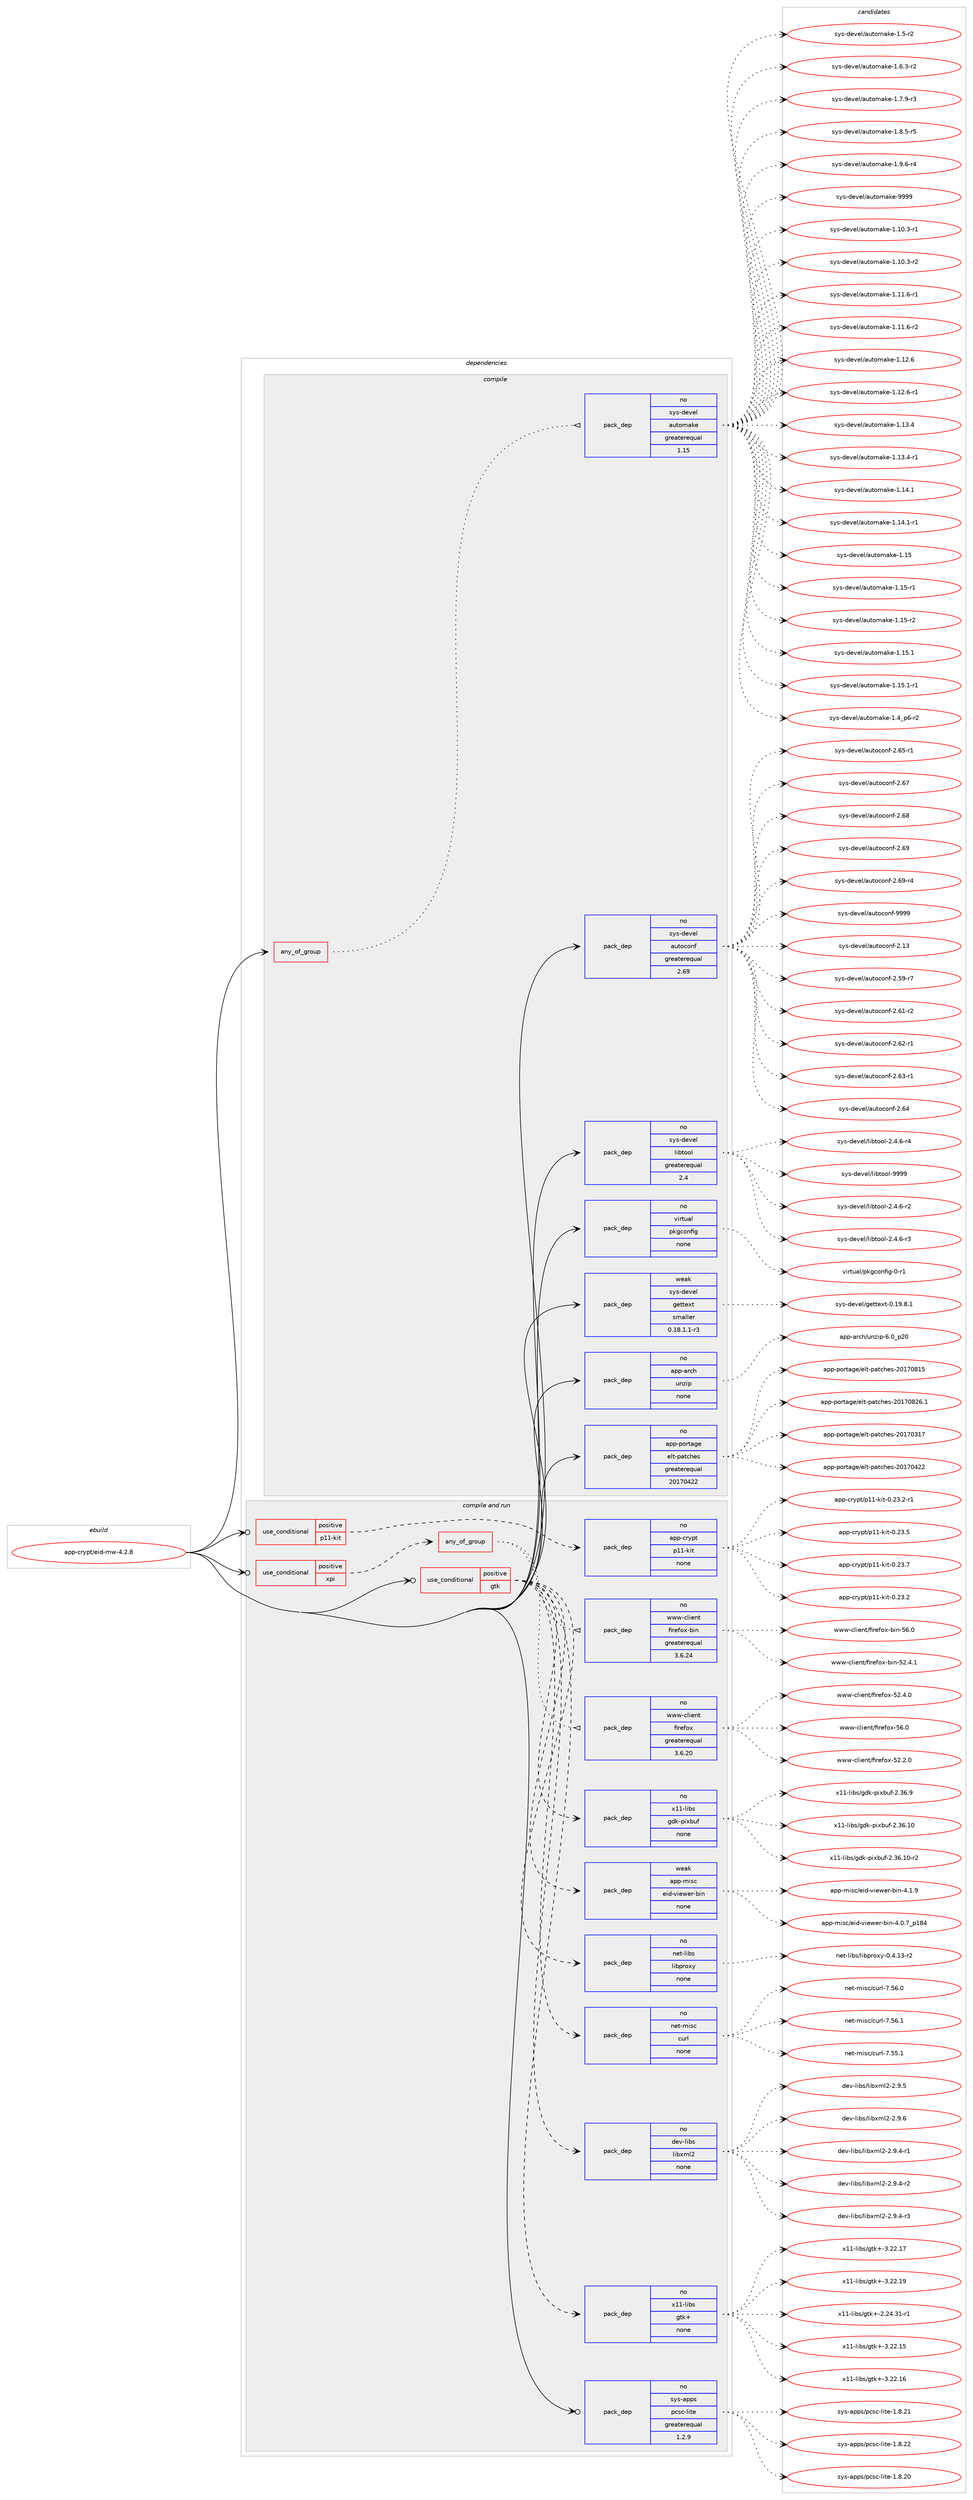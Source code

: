 digraph prolog {

# *************
# Graph options
# *************

newrank=true;
concentrate=true;
compound=true;
graph [rankdir=LR,fontname=Helvetica,fontsize=10,ranksep=1.5];#, ranksep=2.5, nodesep=0.2];
edge  [arrowhead=vee];
node  [fontname=Helvetica,fontsize=10];

# **********
# The ebuild
# **********

subgraph cluster_leftcol {
color=gray;
rank=same;
label=<<i>ebuild</i>>;
id [label="app-crypt/eid-mw-4.2.8", color=red, width=4, href="../app-crypt/eid-mw-4.2.8.svg"];
}

# ****************
# The dependencies
# ****************

subgraph cluster_midcol {
color=gray;
label=<<i>dependencies</i>>;
subgraph cluster_compile {
fillcolor="#eeeeee";
style=filled;
label=<<i>compile</i>>;
subgraph any227 {
dependency12502 [label=<<TABLE BORDER="0" CELLBORDER="1" CELLSPACING="0" CELLPADDING="4"><TR><TD CELLPADDING="10">any_of_group</TD></TR></TABLE>>, shape=none, color=red];subgraph pack8966 {
dependency12503 [label=<<TABLE BORDER="0" CELLBORDER="1" CELLSPACING="0" CELLPADDING="4" WIDTH="220"><TR><TD ROWSPAN="6" CELLPADDING="30">pack_dep</TD></TR><TR><TD WIDTH="110">no</TD></TR><TR><TD>sys-devel</TD></TR><TR><TD>automake</TD></TR><TR><TD>greaterequal</TD></TR><TR><TD>1.15</TD></TR></TABLE>>, shape=none, color=blue];
}
dependency12502:e -> dependency12503:w [weight=20,style="dotted",arrowhead="oinv"];
}
id:e -> dependency12502:w [weight=20,style="solid",arrowhead="vee"];
subgraph pack8967 {
dependency12504 [label=<<TABLE BORDER="0" CELLBORDER="1" CELLSPACING="0" CELLPADDING="4" WIDTH="220"><TR><TD ROWSPAN="6" CELLPADDING="30">pack_dep</TD></TR><TR><TD WIDTH="110">no</TD></TR><TR><TD>app-arch</TD></TR><TR><TD>unzip</TD></TR><TR><TD>none</TD></TR><TR><TD></TD></TR></TABLE>>, shape=none, color=blue];
}
id:e -> dependency12504:w [weight=20,style="solid",arrowhead="vee"];
subgraph pack8968 {
dependency12505 [label=<<TABLE BORDER="0" CELLBORDER="1" CELLSPACING="0" CELLPADDING="4" WIDTH="220"><TR><TD ROWSPAN="6" CELLPADDING="30">pack_dep</TD></TR><TR><TD WIDTH="110">no</TD></TR><TR><TD>app-portage</TD></TR><TR><TD>elt-patches</TD></TR><TR><TD>greaterequal</TD></TR><TR><TD>20170422</TD></TR></TABLE>>, shape=none, color=blue];
}
id:e -> dependency12505:w [weight=20,style="solid",arrowhead="vee"];
subgraph pack8969 {
dependency12506 [label=<<TABLE BORDER="0" CELLBORDER="1" CELLSPACING="0" CELLPADDING="4" WIDTH="220"><TR><TD ROWSPAN="6" CELLPADDING="30">pack_dep</TD></TR><TR><TD WIDTH="110">no</TD></TR><TR><TD>sys-devel</TD></TR><TR><TD>autoconf</TD></TR><TR><TD>greaterequal</TD></TR><TR><TD>2.69</TD></TR></TABLE>>, shape=none, color=blue];
}
id:e -> dependency12506:w [weight=20,style="solid",arrowhead="vee"];
subgraph pack8970 {
dependency12507 [label=<<TABLE BORDER="0" CELLBORDER="1" CELLSPACING="0" CELLPADDING="4" WIDTH="220"><TR><TD ROWSPAN="6" CELLPADDING="30">pack_dep</TD></TR><TR><TD WIDTH="110">no</TD></TR><TR><TD>sys-devel</TD></TR><TR><TD>libtool</TD></TR><TR><TD>greaterequal</TD></TR><TR><TD>2.4</TD></TR></TABLE>>, shape=none, color=blue];
}
id:e -> dependency12507:w [weight=20,style="solid",arrowhead="vee"];
subgraph pack8971 {
dependency12508 [label=<<TABLE BORDER="0" CELLBORDER="1" CELLSPACING="0" CELLPADDING="4" WIDTH="220"><TR><TD ROWSPAN="6" CELLPADDING="30">pack_dep</TD></TR><TR><TD WIDTH="110">no</TD></TR><TR><TD>virtual</TD></TR><TR><TD>pkgconfig</TD></TR><TR><TD>none</TD></TR><TR><TD></TD></TR></TABLE>>, shape=none, color=blue];
}
id:e -> dependency12508:w [weight=20,style="solid",arrowhead="vee"];
subgraph pack8972 {
dependency12509 [label=<<TABLE BORDER="0" CELLBORDER="1" CELLSPACING="0" CELLPADDING="4" WIDTH="220"><TR><TD ROWSPAN="6" CELLPADDING="30">pack_dep</TD></TR><TR><TD WIDTH="110">weak</TD></TR><TR><TD>sys-devel</TD></TR><TR><TD>gettext</TD></TR><TR><TD>smaller</TD></TR><TR><TD>0.18.1.1-r3</TD></TR></TABLE>>, shape=none, color=blue];
}
id:e -> dependency12509:w [weight=20,style="solid",arrowhead="vee"];
}
subgraph cluster_compileandrun {
fillcolor="#eeeeee";
style=filled;
label=<<i>compile and run</i>>;
subgraph cond3305 {
dependency12510 [label=<<TABLE BORDER="0" CELLBORDER="1" CELLSPACING="0" CELLPADDING="4"><TR><TD ROWSPAN="3" CELLPADDING="10">use_conditional</TD></TR><TR><TD>positive</TD></TR><TR><TD>gtk</TD></TR></TABLE>>, shape=none, color=red];
subgraph pack8973 {
dependency12511 [label=<<TABLE BORDER="0" CELLBORDER="1" CELLSPACING="0" CELLPADDING="4" WIDTH="220"><TR><TD ROWSPAN="6" CELLPADDING="30">pack_dep</TD></TR><TR><TD WIDTH="110">no</TD></TR><TR><TD>x11-libs</TD></TR><TR><TD>gdk-pixbuf</TD></TR><TR><TD>none</TD></TR><TR><TD></TD></TR></TABLE>>, shape=none, color=blue];
}
dependency12510:e -> dependency12511:w [weight=20,style="dashed",arrowhead="vee"];
subgraph pack8974 {
dependency12512 [label=<<TABLE BORDER="0" CELLBORDER="1" CELLSPACING="0" CELLPADDING="4" WIDTH="220"><TR><TD ROWSPAN="6" CELLPADDING="30">pack_dep</TD></TR><TR><TD WIDTH="110">no</TD></TR><TR><TD>x11-libs</TD></TR><TR><TD>gtk+</TD></TR><TR><TD>none</TD></TR><TR><TD></TD></TR></TABLE>>, shape=none, color=blue];
}
dependency12510:e -> dependency12512:w [weight=20,style="dashed",arrowhead="vee"];
subgraph pack8975 {
dependency12513 [label=<<TABLE BORDER="0" CELLBORDER="1" CELLSPACING="0" CELLPADDING="4" WIDTH="220"><TR><TD ROWSPAN="6" CELLPADDING="30">pack_dep</TD></TR><TR><TD WIDTH="110">no</TD></TR><TR><TD>dev-libs</TD></TR><TR><TD>libxml2</TD></TR><TR><TD>none</TD></TR><TR><TD></TD></TR></TABLE>>, shape=none, color=blue];
}
dependency12510:e -> dependency12513:w [weight=20,style="dashed",arrowhead="vee"];
subgraph pack8976 {
dependency12514 [label=<<TABLE BORDER="0" CELLBORDER="1" CELLSPACING="0" CELLPADDING="4" WIDTH="220"><TR><TD ROWSPAN="6" CELLPADDING="30">pack_dep</TD></TR><TR><TD WIDTH="110">no</TD></TR><TR><TD>net-misc</TD></TR><TR><TD>curl</TD></TR><TR><TD>none</TD></TR><TR><TD></TD></TR></TABLE>>, shape=none, color=blue];
}
dependency12510:e -> dependency12514:w [weight=20,style="dashed",arrowhead="vee"];
subgraph pack8977 {
dependency12515 [label=<<TABLE BORDER="0" CELLBORDER="1" CELLSPACING="0" CELLPADDING="4" WIDTH="220"><TR><TD ROWSPAN="6" CELLPADDING="30">pack_dep</TD></TR><TR><TD WIDTH="110">no</TD></TR><TR><TD>net-libs</TD></TR><TR><TD>libproxy</TD></TR><TR><TD>none</TD></TR><TR><TD></TD></TR></TABLE>>, shape=none, color=blue];
}
dependency12510:e -> dependency12515:w [weight=20,style="dashed",arrowhead="vee"];
subgraph pack8978 {
dependency12516 [label=<<TABLE BORDER="0" CELLBORDER="1" CELLSPACING="0" CELLPADDING="4" WIDTH="220"><TR><TD ROWSPAN="6" CELLPADDING="30">pack_dep</TD></TR><TR><TD WIDTH="110">weak</TD></TR><TR><TD>app-misc</TD></TR><TR><TD>eid-viewer-bin</TD></TR><TR><TD>none</TD></TR><TR><TD></TD></TR></TABLE>>, shape=none, color=blue];
}
dependency12510:e -> dependency12516:w [weight=20,style="dashed",arrowhead="vee"];
}
id:e -> dependency12510:w [weight=20,style="solid",arrowhead="odotvee"];
subgraph cond3306 {
dependency12517 [label=<<TABLE BORDER="0" CELLBORDER="1" CELLSPACING="0" CELLPADDING="4"><TR><TD ROWSPAN="3" CELLPADDING="10">use_conditional</TD></TR><TR><TD>positive</TD></TR><TR><TD>p11-kit</TD></TR></TABLE>>, shape=none, color=red];
subgraph pack8979 {
dependency12518 [label=<<TABLE BORDER="0" CELLBORDER="1" CELLSPACING="0" CELLPADDING="4" WIDTH="220"><TR><TD ROWSPAN="6" CELLPADDING="30">pack_dep</TD></TR><TR><TD WIDTH="110">no</TD></TR><TR><TD>app-crypt</TD></TR><TR><TD>p11-kit</TD></TR><TR><TD>none</TD></TR><TR><TD></TD></TR></TABLE>>, shape=none, color=blue];
}
dependency12517:e -> dependency12518:w [weight=20,style="dashed",arrowhead="vee"];
}
id:e -> dependency12517:w [weight=20,style="solid",arrowhead="odotvee"];
subgraph cond3307 {
dependency12519 [label=<<TABLE BORDER="0" CELLBORDER="1" CELLSPACING="0" CELLPADDING="4"><TR><TD ROWSPAN="3" CELLPADDING="10">use_conditional</TD></TR><TR><TD>positive</TD></TR><TR><TD>xpi</TD></TR></TABLE>>, shape=none, color=red];
subgraph any228 {
dependency12520 [label=<<TABLE BORDER="0" CELLBORDER="1" CELLSPACING="0" CELLPADDING="4"><TR><TD CELLPADDING="10">any_of_group</TD></TR></TABLE>>, shape=none, color=red];subgraph pack8980 {
dependency12521 [label=<<TABLE BORDER="0" CELLBORDER="1" CELLSPACING="0" CELLPADDING="4" WIDTH="220"><TR><TD ROWSPAN="6" CELLPADDING="30">pack_dep</TD></TR><TR><TD WIDTH="110">no</TD></TR><TR><TD>www-client</TD></TR><TR><TD>firefox-bin</TD></TR><TR><TD>greaterequal</TD></TR><TR><TD>3.6.24</TD></TR></TABLE>>, shape=none, color=blue];
}
dependency12520:e -> dependency12521:w [weight=20,style="dotted",arrowhead="oinv"];
subgraph pack8981 {
dependency12522 [label=<<TABLE BORDER="0" CELLBORDER="1" CELLSPACING="0" CELLPADDING="4" WIDTH="220"><TR><TD ROWSPAN="6" CELLPADDING="30">pack_dep</TD></TR><TR><TD WIDTH="110">no</TD></TR><TR><TD>www-client</TD></TR><TR><TD>firefox</TD></TR><TR><TD>greaterequal</TD></TR><TR><TD>3.6.20</TD></TR></TABLE>>, shape=none, color=blue];
}
dependency12520:e -> dependency12522:w [weight=20,style="dotted",arrowhead="oinv"];
}
dependency12519:e -> dependency12520:w [weight=20,style="dashed",arrowhead="vee"];
}
id:e -> dependency12519:w [weight=20,style="solid",arrowhead="odotvee"];
subgraph pack8982 {
dependency12523 [label=<<TABLE BORDER="0" CELLBORDER="1" CELLSPACING="0" CELLPADDING="4" WIDTH="220"><TR><TD ROWSPAN="6" CELLPADDING="30">pack_dep</TD></TR><TR><TD WIDTH="110">no</TD></TR><TR><TD>sys-apps</TD></TR><TR><TD>pcsc-lite</TD></TR><TR><TD>greaterequal</TD></TR><TR><TD>1.2.9</TD></TR></TABLE>>, shape=none, color=blue];
}
id:e -> dependency12523:w [weight=20,style="solid",arrowhead="odotvee"];
}
subgraph cluster_run {
fillcolor="#eeeeee";
style=filled;
label=<<i>run</i>>;
}
}

# **************
# The candidates
# **************

subgraph cluster_choices {
rank=same;
color=gray;
label=<<i>candidates</i>>;

subgraph choice8966 {
color=black;
nodesep=1;
choice11512111545100101118101108479711711611110997107101454946494846514511449 [label="sys-devel/automake-1.10.3-r1", color=red, width=4,href="../sys-devel/automake-1.10.3-r1.svg"];
choice11512111545100101118101108479711711611110997107101454946494846514511450 [label="sys-devel/automake-1.10.3-r2", color=red, width=4,href="../sys-devel/automake-1.10.3-r2.svg"];
choice11512111545100101118101108479711711611110997107101454946494946544511449 [label="sys-devel/automake-1.11.6-r1", color=red, width=4,href="../sys-devel/automake-1.11.6-r1.svg"];
choice11512111545100101118101108479711711611110997107101454946494946544511450 [label="sys-devel/automake-1.11.6-r2", color=red, width=4,href="../sys-devel/automake-1.11.6-r2.svg"];
choice1151211154510010111810110847971171161111099710710145494649504654 [label="sys-devel/automake-1.12.6", color=red, width=4,href="../sys-devel/automake-1.12.6.svg"];
choice11512111545100101118101108479711711611110997107101454946495046544511449 [label="sys-devel/automake-1.12.6-r1", color=red, width=4,href="../sys-devel/automake-1.12.6-r1.svg"];
choice1151211154510010111810110847971171161111099710710145494649514652 [label="sys-devel/automake-1.13.4", color=red, width=4,href="../sys-devel/automake-1.13.4.svg"];
choice11512111545100101118101108479711711611110997107101454946495146524511449 [label="sys-devel/automake-1.13.4-r1", color=red, width=4,href="../sys-devel/automake-1.13.4-r1.svg"];
choice1151211154510010111810110847971171161111099710710145494649524649 [label="sys-devel/automake-1.14.1", color=red, width=4,href="../sys-devel/automake-1.14.1.svg"];
choice11512111545100101118101108479711711611110997107101454946495246494511449 [label="sys-devel/automake-1.14.1-r1", color=red, width=4,href="../sys-devel/automake-1.14.1-r1.svg"];
choice115121115451001011181011084797117116111109971071014549464953 [label="sys-devel/automake-1.15", color=red, width=4,href="../sys-devel/automake-1.15.svg"];
choice1151211154510010111810110847971171161111099710710145494649534511449 [label="sys-devel/automake-1.15-r1", color=red, width=4,href="../sys-devel/automake-1.15-r1.svg"];
choice1151211154510010111810110847971171161111099710710145494649534511450 [label="sys-devel/automake-1.15-r2", color=red, width=4,href="../sys-devel/automake-1.15-r2.svg"];
choice1151211154510010111810110847971171161111099710710145494649534649 [label="sys-devel/automake-1.15.1", color=red, width=4,href="../sys-devel/automake-1.15.1.svg"];
choice11512111545100101118101108479711711611110997107101454946495346494511449 [label="sys-devel/automake-1.15.1-r1", color=red, width=4,href="../sys-devel/automake-1.15.1-r1.svg"];
choice115121115451001011181011084797117116111109971071014549465295112544511450 [label="sys-devel/automake-1.4_p6-r2", color=red, width=4,href="../sys-devel/automake-1.4_p6-r2.svg"];
choice11512111545100101118101108479711711611110997107101454946534511450 [label="sys-devel/automake-1.5-r2", color=red, width=4,href="../sys-devel/automake-1.5-r2.svg"];
choice115121115451001011181011084797117116111109971071014549465446514511450 [label="sys-devel/automake-1.6.3-r2", color=red, width=4,href="../sys-devel/automake-1.6.3-r2.svg"];
choice115121115451001011181011084797117116111109971071014549465546574511451 [label="sys-devel/automake-1.7.9-r3", color=red, width=4,href="../sys-devel/automake-1.7.9-r3.svg"];
choice115121115451001011181011084797117116111109971071014549465646534511453 [label="sys-devel/automake-1.8.5-r5", color=red, width=4,href="../sys-devel/automake-1.8.5-r5.svg"];
choice115121115451001011181011084797117116111109971071014549465746544511452 [label="sys-devel/automake-1.9.6-r4", color=red, width=4,href="../sys-devel/automake-1.9.6-r4.svg"];
choice115121115451001011181011084797117116111109971071014557575757 [label="sys-devel/automake-9999", color=red, width=4,href="../sys-devel/automake-9999.svg"];
dependency12503:e -> choice11512111545100101118101108479711711611110997107101454946494846514511449:w [style=dotted,weight="100"];
dependency12503:e -> choice11512111545100101118101108479711711611110997107101454946494846514511450:w [style=dotted,weight="100"];
dependency12503:e -> choice11512111545100101118101108479711711611110997107101454946494946544511449:w [style=dotted,weight="100"];
dependency12503:e -> choice11512111545100101118101108479711711611110997107101454946494946544511450:w [style=dotted,weight="100"];
dependency12503:e -> choice1151211154510010111810110847971171161111099710710145494649504654:w [style=dotted,weight="100"];
dependency12503:e -> choice11512111545100101118101108479711711611110997107101454946495046544511449:w [style=dotted,weight="100"];
dependency12503:e -> choice1151211154510010111810110847971171161111099710710145494649514652:w [style=dotted,weight="100"];
dependency12503:e -> choice11512111545100101118101108479711711611110997107101454946495146524511449:w [style=dotted,weight="100"];
dependency12503:e -> choice1151211154510010111810110847971171161111099710710145494649524649:w [style=dotted,weight="100"];
dependency12503:e -> choice11512111545100101118101108479711711611110997107101454946495246494511449:w [style=dotted,weight="100"];
dependency12503:e -> choice115121115451001011181011084797117116111109971071014549464953:w [style=dotted,weight="100"];
dependency12503:e -> choice1151211154510010111810110847971171161111099710710145494649534511449:w [style=dotted,weight="100"];
dependency12503:e -> choice1151211154510010111810110847971171161111099710710145494649534511450:w [style=dotted,weight="100"];
dependency12503:e -> choice1151211154510010111810110847971171161111099710710145494649534649:w [style=dotted,weight="100"];
dependency12503:e -> choice11512111545100101118101108479711711611110997107101454946495346494511449:w [style=dotted,weight="100"];
dependency12503:e -> choice115121115451001011181011084797117116111109971071014549465295112544511450:w [style=dotted,weight="100"];
dependency12503:e -> choice11512111545100101118101108479711711611110997107101454946534511450:w [style=dotted,weight="100"];
dependency12503:e -> choice115121115451001011181011084797117116111109971071014549465446514511450:w [style=dotted,weight="100"];
dependency12503:e -> choice115121115451001011181011084797117116111109971071014549465546574511451:w [style=dotted,weight="100"];
dependency12503:e -> choice115121115451001011181011084797117116111109971071014549465646534511453:w [style=dotted,weight="100"];
dependency12503:e -> choice115121115451001011181011084797117116111109971071014549465746544511452:w [style=dotted,weight="100"];
dependency12503:e -> choice115121115451001011181011084797117116111109971071014557575757:w [style=dotted,weight="100"];
}
subgraph choice8967 {
color=black;
nodesep=1;
choice971121124597114991044711711012210511245544648951125048 [label="app-arch/unzip-6.0_p20", color=red, width=4,href="../app-arch/unzip-6.0_p20.svg"];
dependency12504:e -> choice971121124597114991044711711012210511245544648951125048:w [style=dotted,weight="100"];
}
subgraph choice8968 {
color=black;
nodesep=1;
choice97112112451121111141169710310147101108116451129711699104101115455048495548514955 [label="app-portage/elt-patches-20170317", color=red, width=4,href="../app-portage/elt-patches-20170317.svg"];
choice97112112451121111141169710310147101108116451129711699104101115455048495548525050 [label="app-portage/elt-patches-20170422", color=red, width=4,href="../app-portage/elt-patches-20170422.svg"];
choice97112112451121111141169710310147101108116451129711699104101115455048495548564953 [label="app-portage/elt-patches-20170815", color=red, width=4,href="../app-portage/elt-patches-20170815.svg"];
choice971121124511211111411697103101471011081164511297116991041011154550484955485650544649 [label="app-portage/elt-patches-20170826.1", color=red, width=4,href="../app-portage/elt-patches-20170826.1.svg"];
dependency12505:e -> choice97112112451121111141169710310147101108116451129711699104101115455048495548514955:w [style=dotted,weight="100"];
dependency12505:e -> choice97112112451121111141169710310147101108116451129711699104101115455048495548525050:w [style=dotted,weight="100"];
dependency12505:e -> choice97112112451121111141169710310147101108116451129711699104101115455048495548564953:w [style=dotted,weight="100"];
dependency12505:e -> choice971121124511211111411697103101471011081164511297116991041011154550484955485650544649:w [style=dotted,weight="100"];
}
subgraph choice8969 {
color=black;
nodesep=1;
choice115121115451001011181011084797117116111991111101024550464951 [label="sys-devel/autoconf-2.13", color=red, width=4,href="../sys-devel/autoconf-2.13.svg"];
choice1151211154510010111810110847971171161119911111010245504653574511455 [label="sys-devel/autoconf-2.59-r7", color=red, width=4,href="../sys-devel/autoconf-2.59-r7.svg"];
choice1151211154510010111810110847971171161119911111010245504654494511450 [label="sys-devel/autoconf-2.61-r2", color=red, width=4,href="../sys-devel/autoconf-2.61-r2.svg"];
choice1151211154510010111810110847971171161119911111010245504654504511449 [label="sys-devel/autoconf-2.62-r1", color=red, width=4,href="../sys-devel/autoconf-2.62-r1.svg"];
choice1151211154510010111810110847971171161119911111010245504654514511449 [label="sys-devel/autoconf-2.63-r1", color=red, width=4,href="../sys-devel/autoconf-2.63-r1.svg"];
choice115121115451001011181011084797117116111991111101024550465452 [label="sys-devel/autoconf-2.64", color=red, width=4,href="../sys-devel/autoconf-2.64.svg"];
choice1151211154510010111810110847971171161119911111010245504654534511449 [label="sys-devel/autoconf-2.65-r1", color=red, width=4,href="../sys-devel/autoconf-2.65-r1.svg"];
choice115121115451001011181011084797117116111991111101024550465455 [label="sys-devel/autoconf-2.67", color=red, width=4,href="../sys-devel/autoconf-2.67.svg"];
choice115121115451001011181011084797117116111991111101024550465456 [label="sys-devel/autoconf-2.68", color=red, width=4,href="../sys-devel/autoconf-2.68.svg"];
choice115121115451001011181011084797117116111991111101024550465457 [label="sys-devel/autoconf-2.69", color=red, width=4,href="../sys-devel/autoconf-2.69.svg"];
choice1151211154510010111810110847971171161119911111010245504654574511452 [label="sys-devel/autoconf-2.69-r4", color=red, width=4,href="../sys-devel/autoconf-2.69-r4.svg"];
choice115121115451001011181011084797117116111991111101024557575757 [label="sys-devel/autoconf-9999", color=red, width=4,href="../sys-devel/autoconf-9999.svg"];
dependency12506:e -> choice115121115451001011181011084797117116111991111101024550464951:w [style=dotted,weight="100"];
dependency12506:e -> choice1151211154510010111810110847971171161119911111010245504653574511455:w [style=dotted,weight="100"];
dependency12506:e -> choice1151211154510010111810110847971171161119911111010245504654494511450:w [style=dotted,weight="100"];
dependency12506:e -> choice1151211154510010111810110847971171161119911111010245504654504511449:w [style=dotted,weight="100"];
dependency12506:e -> choice1151211154510010111810110847971171161119911111010245504654514511449:w [style=dotted,weight="100"];
dependency12506:e -> choice115121115451001011181011084797117116111991111101024550465452:w [style=dotted,weight="100"];
dependency12506:e -> choice1151211154510010111810110847971171161119911111010245504654534511449:w [style=dotted,weight="100"];
dependency12506:e -> choice115121115451001011181011084797117116111991111101024550465455:w [style=dotted,weight="100"];
dependency12506:e -> choice115121115451001011181011084797117116111991111101024550465456:w [style=dotted,weight="100"];
dependency12506:e -> choice115121115451001011181011084797117116111991111101024550465457:w [style=dotted,weight="100"];
dependency12506:e -> choice1151211154510010111810110847971171161119911111010245504654574511452:w [style=dotted,weight="100"];
dependency12506:e -> choice115121115451001011181011084797117116111991111101024557575757:w [style=dotted,weight="100"];
}
subgraph choice8970 {
color=black;
nodesep=1;
choice1151211154510010111810110847108105981161111111084550465246544511450 [label="sys-devel/libtool-2.4.6-r2", color=red, width=4,href="../sys-devel/libtool-2.4.6-r2.svg"];
choice1151211154510010111810110847108105981161111111084550465246544511451 [label="sys-devel/libtool-2.4.6-r3", color=red, width=4,href="../sys-devel/libtool-2.4.6-r3.svg"];
choice1151211154510010111810110847108105981161111111084550465246544511452 [label="sys-devel/libtool-2.4.6-r4", color=red, width=4,href="../sys-devel/libtool-2.4.6-r4.svg"];
choice1151211154510010111810110847108105981161111111084557575757 [label="sys-devel/libtool-9999", color=red, width=4,href="../sys-devel/libtool-9999.svg"];
dependency12507:e -> choice1151211154510010111810110847108105981161111111084550465246544511450:w [style=dotted,weight="100"];
dependency12507:e -> choice1151211154510010111810110847108105981161111111084550465246544511451:w [style=dotted,weight="100"];
dependency12507:e -> choice1151211154510010111810110847108105981161111111084550465246544511452:w [style=dotted,weight="100"];
dependency12507:e -> choice1151211154510010111810110847108105981161111111084557575757:w [style=dotted,weight="100"];
}
subgraph choice8971 {
color=black;
nodesep=1;
choice11810511411611797108471121071039911111010210510345484511449 [label="virtual/pkgconfig-0-r1", color=red, width=4,href="../virtual/pkgconfig-0-r1.svg"];
dependency12508:e -> choice11810511411611797108471121071039911111010210510345484511449:w [style=dotted,weight="100"];
}
subgraph choice8972 {
color=black;
nodesep=1;
choice1151211154510010111810110847103101116116101120116454846495746564649 [label="sys-devel/gettext-0.19.8.1", color=red, width=4,href="../sys-devel/gettext-0.19.8.1.svg"];
dependency12509:e -> choice1151211154510010111810110847103101116116101120116454846495746564649:w [style=dotted,weight="100"];
}
subgraph choice8973 {
color=black;
nodesep=1;
choice120494945108105981154710310010745112105120981171024550465154464948 [label="x11-libs/gdk-pixbuf-2.36.10", color=red, width=4,href="../x11-libs/gdk-pixbuf-2.36.10.svg"];
choice1204949451081059811547103100107451121051209811710245504651544649484511450 [label="x11-libs/gdk-pixbuf-2.36.10-r2", color=red, width=4,href="../x11-libs/gdk-pixbuf-2.36.10-r2.svg"];
choice1204949451081059811547103100107451121051209811710245504651544657 [label="x11-libs/gdk-pixbuf-2.36.9", color=red, width=4,href="../x11-libs/gdk-pixbuf-2.36.9.svg"];
dependency12511:e -> choice120494945108105981154710310010745112105120981171024550465154464948:w [style=dotted,weight="100"];
dependency12511:e -> choice1204949451081059811547103100107451121051209811710245504651544649484511450:w [style=dotted,weight="100"];
dependency12511:e -> choice1204949451081059811547103100107451121051209811710245504651544657:w [style=dotted,weight="100"];
}
subgraph choice8974 {
color=black;
nodesep=1;
choice12049494510810598115471031161074345504650524651494511449 [label="x11-libs/gtk+-2.24.31-r1", color=red, width=4,href="../x11-libs/gtk+-2.24.31-r1.svg"];
choice1204949451081059811547103116107434551465050464953 [label="x11-libs/gtk+-3.22.15", color=red, width=4,href="../x11-libs/gtk+-3.22.15.svg"];
choice1204949451081059811547103116107434551465050464954 [label="x11-libs/gtk+-3.22.16", color=red, width=4,href="../x11-libs/gtk+-3.22.16.svg"];
choice1204949451081059811547103116107434551465050464955 [label="x11-libs/gtk+-3.22.17", color=red, width=4,href="../x11-libs/gtk+-3.22.17.svg"];
choice1204949451081059811547103116107434551465050464957 [label="x11-libs/gtk+-3.22.19", color=red, width=4,href="../x11-libs/gtk+-3.22.19.svg"];
dependency12512:e -> choice12049494510810598115471031161074345504650524651494511449:w [style=dotted,weight="100"];
dependency12512:e -> choice1204949451081059811547103116107434551465050464953:w [style=dotted,weight="100"];
dependency12512:e -> choice1204949451081059811547103116107434551465050464954:w [style=dotted,weight="100"];
dependency12512:e -> choice1204949451081059811547103116107434551465050464955:w [style=dotted,weight="100"];
dependency12512:e -> choice1204949451081059811547103116107434551465050464957:w [style=dotted,weight="100"];
}
subgraph choice8975 {
color=black;
nodesep=1;
choice10010111845108105981154710810598120109108504550465746524511449 [label="dev-libs/libxml2-2.9.4-r1", color=red, width=4,href="../dev-libs/libxml2-2.9.4-r1.svg"];
choice10010111845108105981154710810598120109108504550465746524511450 [label="dev-libs/libxml2-2.9.4-r2", color=red, width=4,href="../dev-libs/libxml2-2.9.4-r2.svg"];
choice10010111845108105981154710810598120109108504550465746524511451 [label="dev-libs/libxml2-2.9.4-r3", color=red, width=4,href="../dev-libs/libxml2-2.9.4-r3.svg"];
choice1001011184510810598115471081059812010910850455046574653 [label="dev-libs/libxml2-2.9.5", color=red, width=4,href="../dev-libs/libxml2-2.9.5.svg"];
choice1001011184510810598115471081059812010910850455046574654 [label="dev-libs/libxml2-2.9.6", color=red, width=4,href="../dev-libs/libxml2-2.9.6.svg"];
dependency12513:e -> choice10010111845108105981154710810598120109108504550465746524511449:w [style=dotted,weight="100"];
dependency12513:e -> choice10010111845108105981154710810598120109108504550465746524511450:w [style=dotted,weight="100"];
dependency12513:e -> choice10010111845108105981154710810598120109108504550465746524511451:w [style=dotted,weight="100"];
dependency12513:e -> choice1001011184510810598115471081059812010910850455046574653:w [style=dotted,weight="100"];
dependency12513:e -> choice1001011184510810598115471081059812010910850455046574654:w [style=dotted,weight="100"];
}
subgraph choice8976 {
color=black;
nodesep=1;
choice1101011164510910511599479911711410845554653534649 [label="net-misc/curl-7.55.1", color=red, width=4,href="../net-misc/curl-7.55.1.svg"];
choice1101011164510910511599479911711410845554653544648 [label="net-misc/curl-7.56.0", color=red, width=4,href="../net-misc/curl-7.56.0.svg"];
choice1101011164510910511599479911711410845554653544649 [label="net-misc/curl-7.56.1", color=red, width=4,href="../net-misc/curl-7.56.1.svg"];
dependency12514:e -> choice1101011164510910511599479911711410845554653534649:w [style=dotted,weight="100"];
dependency12514:e -> choice1101011164510910511599479911711410845554653544648:w [style=dotted,weight="100"];
dependency12514:e -> choice1101011164510910511599479911711410845554653544649:w [style=dotted,weight="100"];
}
subgraph choice8977 {
color=black;
nodesep=1;
choice11010111645108105981154710810598112114111120121454846524649514511450 [label="net-libs/libproxy-0.4.13-r2", color=red, width=4,href="../net-libs/libproxy-0.4.13-r2.svg"];
dependency12515:e -> choice11010111645108105981154710810598112114111120121454846524649514511450:w [style=dotted,weight="100"];
}
subgraph choice8978 {
color=black;
nodesep=1;
choice9711211245109105115994710110510045118105101119101114459810511045524648465595112495652 [label="app-misc/eid-viewer-bin-4.0.7_p184", color=red, width=4,href="../app-misc/eid-viewer-bin-4.0.7_p184.svg"];
choice97112112451091051159947101105100451181051011191011144598105110455246494657 [label="app-misc/eid-viewer-bin-4.1.9", color=red, width=4,href="../app-misc/eid-viewer-bin-4.1.9.svg"];
dependency12516:e -> choice9711211245109105115994710110510045118105101119101114459810511045524648465595112495652:w [style=dotted,weight="100"];
dependency12516:e -> choice97112112451091051159947101105100451181051011191011144598105110455246494657:w [style=dotted,weight="100"];
}
subgraph choice8979 {
color=black;
nodesep=1;
choice9711211245991141211121164711249494510710511645484650514650 [label="app-crypt/p11-kit-0.23.2", color=red, width=4,href="../app-crypt/p11-kit-0.23.2.svg"];
choice97112112459911412111211647112494945107105116454846505146504511449 [label="app-crypt/p11-kit-0.23.2-r1", color=red, width=4,href="../app-crypt/p11-kit-0.23.2-r1.svg"];
choice9711211245991141211121164711249494510710511645484650514653 [label="app-crypt/p11-kit-0.23.5", color=red, width=4,href="../app-crypt/p11-kit-0.23.5.svg"];
choice9711211245991141211121164711249494510710511645484650514655 [label="app-crypt/p11-kit-0.23.7", color=red, width=4,href="../app-crypt/p11-kit-0.23.7.svg"];
dependency12518:e -> choice9711211245991141211121164711249494510710511645484650514650:w [style=dotted,weight="100"];
dependency12518:e -> choice97112112459911412111211647112494945107105116454846505146504511449:w [style=dotted,weight="100"];
dependency12518:e -> choice9711211245991141211121164711249494510710511645484650514653:w [style=dotted,weight="100"];
dependency12518:e -> choice9711211245991141211121164711249494510710511645484650514655:w [style=dotted,weight="100"];
}
subgraph choice8980 {
color=black;
nodesep=1;
choice119119119459910810510111011647102105114101102111120459810511045535046524649 [label="www-client/firefox-bin-52.4.1", color=red, width=4,href="../www-client/firefox-bin-52.4.1.svg"];
choice11911911945991081051011101164710210511410110211112045981051104553544648 [label="www-client/firefox-bin-56.0", color=red, width=4,href="../www-client/firefox-bin-56.0.svg"];
dependency12521:e -> choice119119119459910810510111011647102105114101102111120459810511045535046524649:w [style=dotted,weight="100"];
dependency12521:e -> choice11911911945991081051011101164710210511410110211112045981051104553544648:w [style=dotted,weight="100"];
}
subgraph choice8981 {
color=black;
nodesep=1;
choice11911911945991081051011101164710210511410110211112045535046504648 [label="www-client/firefox-52.2.0", color=red, width=4,href="../www-client/firefox-52.2.0.svg"];
choice11911911945991081051011101164710210511410110211112045535046524648 [label="www-client/firefox-52.4.0", color=red, width=4,href="../www-client/firefox-52.4.0.svg"];
choice1191191194599108105101110116471021051141011021111204553544648 [label="www-client/firefox-56.0", color=red, width=4,href="../www-client/firefox-56.0.svg"];
dependency12522:e -> choice11911911945991081051011101164710210511410110211112045535046504648:w [style=dotted,weight="100"];
dependency12522:e -> choice11911911945991081051011101164710210511410110211112045535046524648:w [style=dotted,weight="100"];
dependency12522:e -> choice1191191194599108105101110116471021051141011021111204553544648:w [style=dotted,weight="100"];
}
subgraph choice8982 {
color=black;
nodesep=1;
choice11512111545971121121154711299115994510810511610145494656465048 [label="sys-apps/pcsc-lite-1.8.20", color=red, width=4,href="../sys-apps/pcsc-lite-1.8.20.svg"];
choice11512111545971121121154711299115994510810511610145494656465049 [label="sys-apps/pcsc-lite-1.8.21", color=red, width=4,href="../sys-apps/pcsc-lite-1.8.21.svg"];
choice11512111545971121121154711299115994510810511610145494656465050 [label="sys-apps/pcsc-lite-1.8.22", color=red, width=4,href="../sys-apps/pcsc-lite-1.8.22.svg"];
dependency12523:e -> choice11512111545971121121154711299115994510810511610145494656465048:w [style=dotted,weight="100"];
dependency12523:e -> choice11512111545971121121154711299115994510810511610145494656465049:w [style=dotted,weight="100"];
dependency12523:e -> choice11512111545971121121154711299115994510810511610145494656465050:w [style=dotted,weight="100"];
}
}

}
